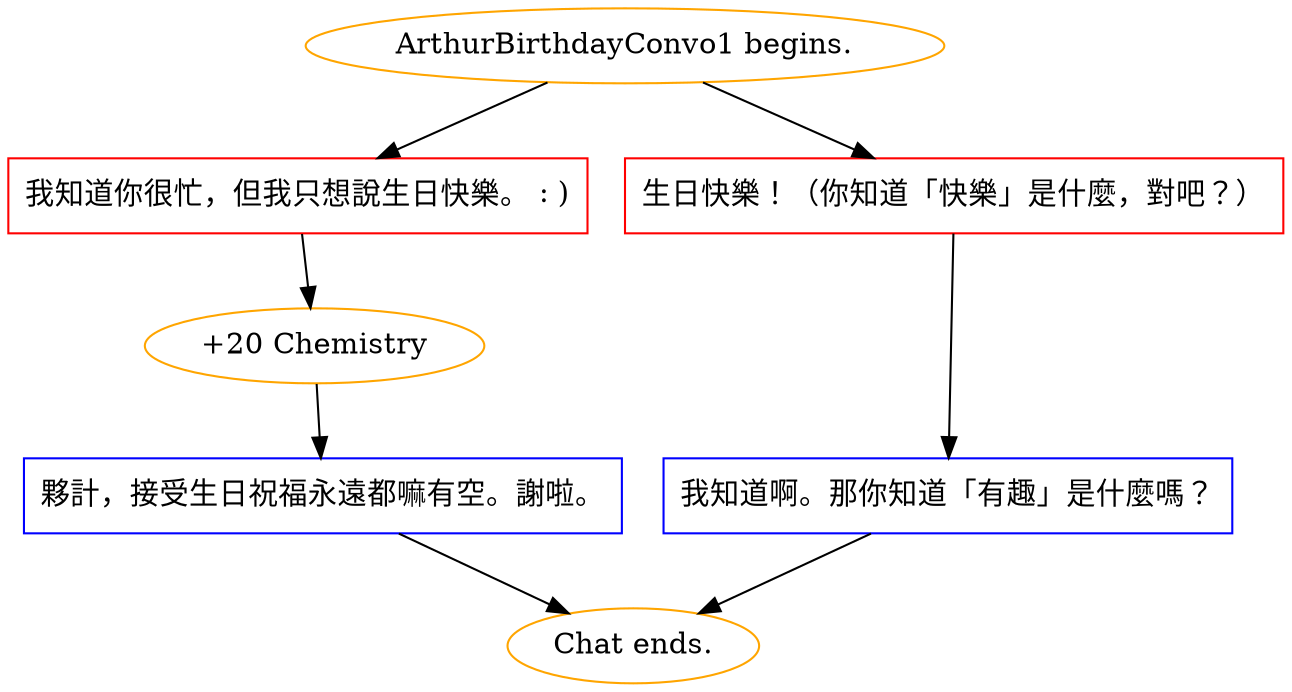 digraph {
	"ArthurBirthdayConvo1 begins." [color=orange];
		"ArthurBirthdayConvo1 begins." -> j740969622;
		"ArthurBirthdayConvo1 begins." -> j1468318943;
	j740969622 [label="我知道你很忙，但我只想說生日快樂。 : )",shape=box,color=red];
		j740969622 -> j3871007512;
	j1468318943 [label="生日快樂！（你知道「快樂」是什麼，對吧？）",shape=box,color=red];
		j1468318943 -> j3429419971;
	j3871007512 [label="+20 Chemistry",color=orange];
		j3871007512 -> j3863034147;
	j3429419971 [label="我知道啊。那你知道「有趣」是什麼嗎？",shape=box,color=blue];
		j3429419971 -> "Chat ends.";
	j3863034147 [label="夥計，接受生日祝福永遠都嘛有空。謝啦。",shape=box,color=blue];
		j3863034147 -> "Chat ends.";
	"Chat ends." [color=orange];
}